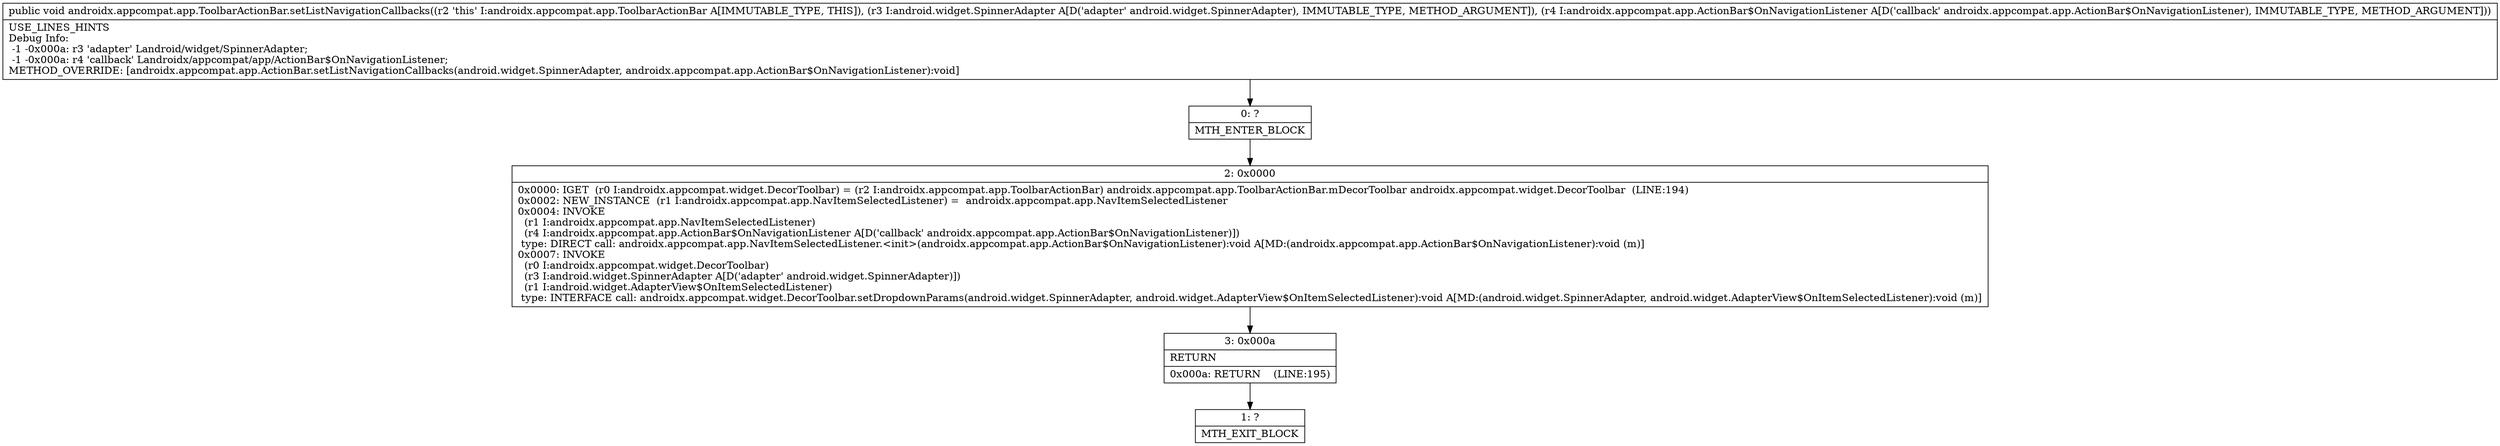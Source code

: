 digraph "CFG forandroidx.appcompat.app.ToolbarActionBar.setListNavigationCallbacks(Landroid\/widget\/SpinnerAdapter;Landroidx\/appcompat\/app\/ActionBar$OnNavigationListener;)V" {
Node_0 [shape=record,label="{0\:\ ?|MTH_ENTER_BLOCK\l}"];
Node_2 [shape=record,label="{2\:\ 0x0000|0x0000: IGET  (r0 I:androidx.appcompat.widget.DecorToolbar) = (r2 I:androidx.appcompat.app.ToolbarActionBar) androidx.appcompat.app.ToolbarActionBar.mDecorToolbar androidx.appcompat.widget.DecorToolbar  (LINE:194)\l0x0002: NEW_INSTANCE  (r1 I:androidx.appcompat.app.NavItemSelectedListener) =  androidx.appcompat.app.NavItemSelectedListener \l0x0004: INVOKE  \l  (r1 I:androidx.appcompat.app.NavItemSelectedListener)\l  (r4 I:androidx.appcompat.app.ActionBar$OnNavigationListener A[D('callback' androidx.appcompat.app.ActionBar$OnNavigationListener)])\l type: DIRECT call: androidx.appcompat.app.NavItemSelectedListener.\<init\>(androidx.appcompat.app.ActionBar$OnNavigationListener):void A[MD:(androidx.appcompat.app.ActionBar$OnNavigationListener):void (m)]\l0x0007: INVOKE  \l  (r0 I:androidx.appcompat.widget.DecorToolbar)\l  (r3 I:android.widget.SpinnerAdapter A[D('adapter' android.widget.SpinnerAdapter)])\l  (r1 I:android.widget.AdapterView$OnItemSelectedListener)\l type: INTERFACE call: androidx.appcompat.widget.DecorToolbar.setDropdownParams(android.widget.SpinnerAdapter, android.widget.AdapterView$OnItemSelectedListener):void A[MD:(android.widget.SpinnerAdapter, android.widget.AdapterView$OnItemSelectedListener):void (m)]\l}"];
Node_3 [shape=record,label="{3\:\ 0x000a|RETURN\l|0x000a: RETURN    (LINE:195)\l}"];
Node_1 [shape=record,label="{1\:\ ?|MTH_EXIT_BLOCK\l}"];
MethodNode[shape=record,label="{public void androidx.appcompat.app.ToolbarActionBar.setListNavigationCallbacks((r2 'this' I:androidx.appcompat.app.ToolbarActionBar A[IMMUTABLE_TYPE, THIS]), (r3 I:android.widget.SpinnerAdapter A[D('adapter' android.widget.SpinnerAdapter), IMMUTABLE_TYPE, METHOD_ARGUMENT]), (r4 I:androidx.appcompat.app.ActionBar$OnNavigationListener A[D('callback' androidx.appcompat.app.ActionBar$OnNavigationListener), IMMUTABLE_TYPE, METHOD_ARGUMENT]))  | USE_LINES_HINTS\lDebug Info:\l  \-1 \-0x000a: r3 'adapter' Landroid\/widget\/SpinnerAdapter;\l  \-1 \-0x000a: r4 'callback' Landroidx\/appcompat\/app\/ActionBar$OnNavigationListener;\lMETHOD_OVERRIDE: [androidx.appcompat.app.ActionBar.setListNavigationCallbacks(android.widget.SpinnerAdapter, androidx.appcompat.app.ActionBar$OnNavigationListener):void]\l}"];
MethodNode -> Node_0;Node_0 -> Node_2;
Node_2 -> Node_3;
Node_3 -> Node_1;
}


